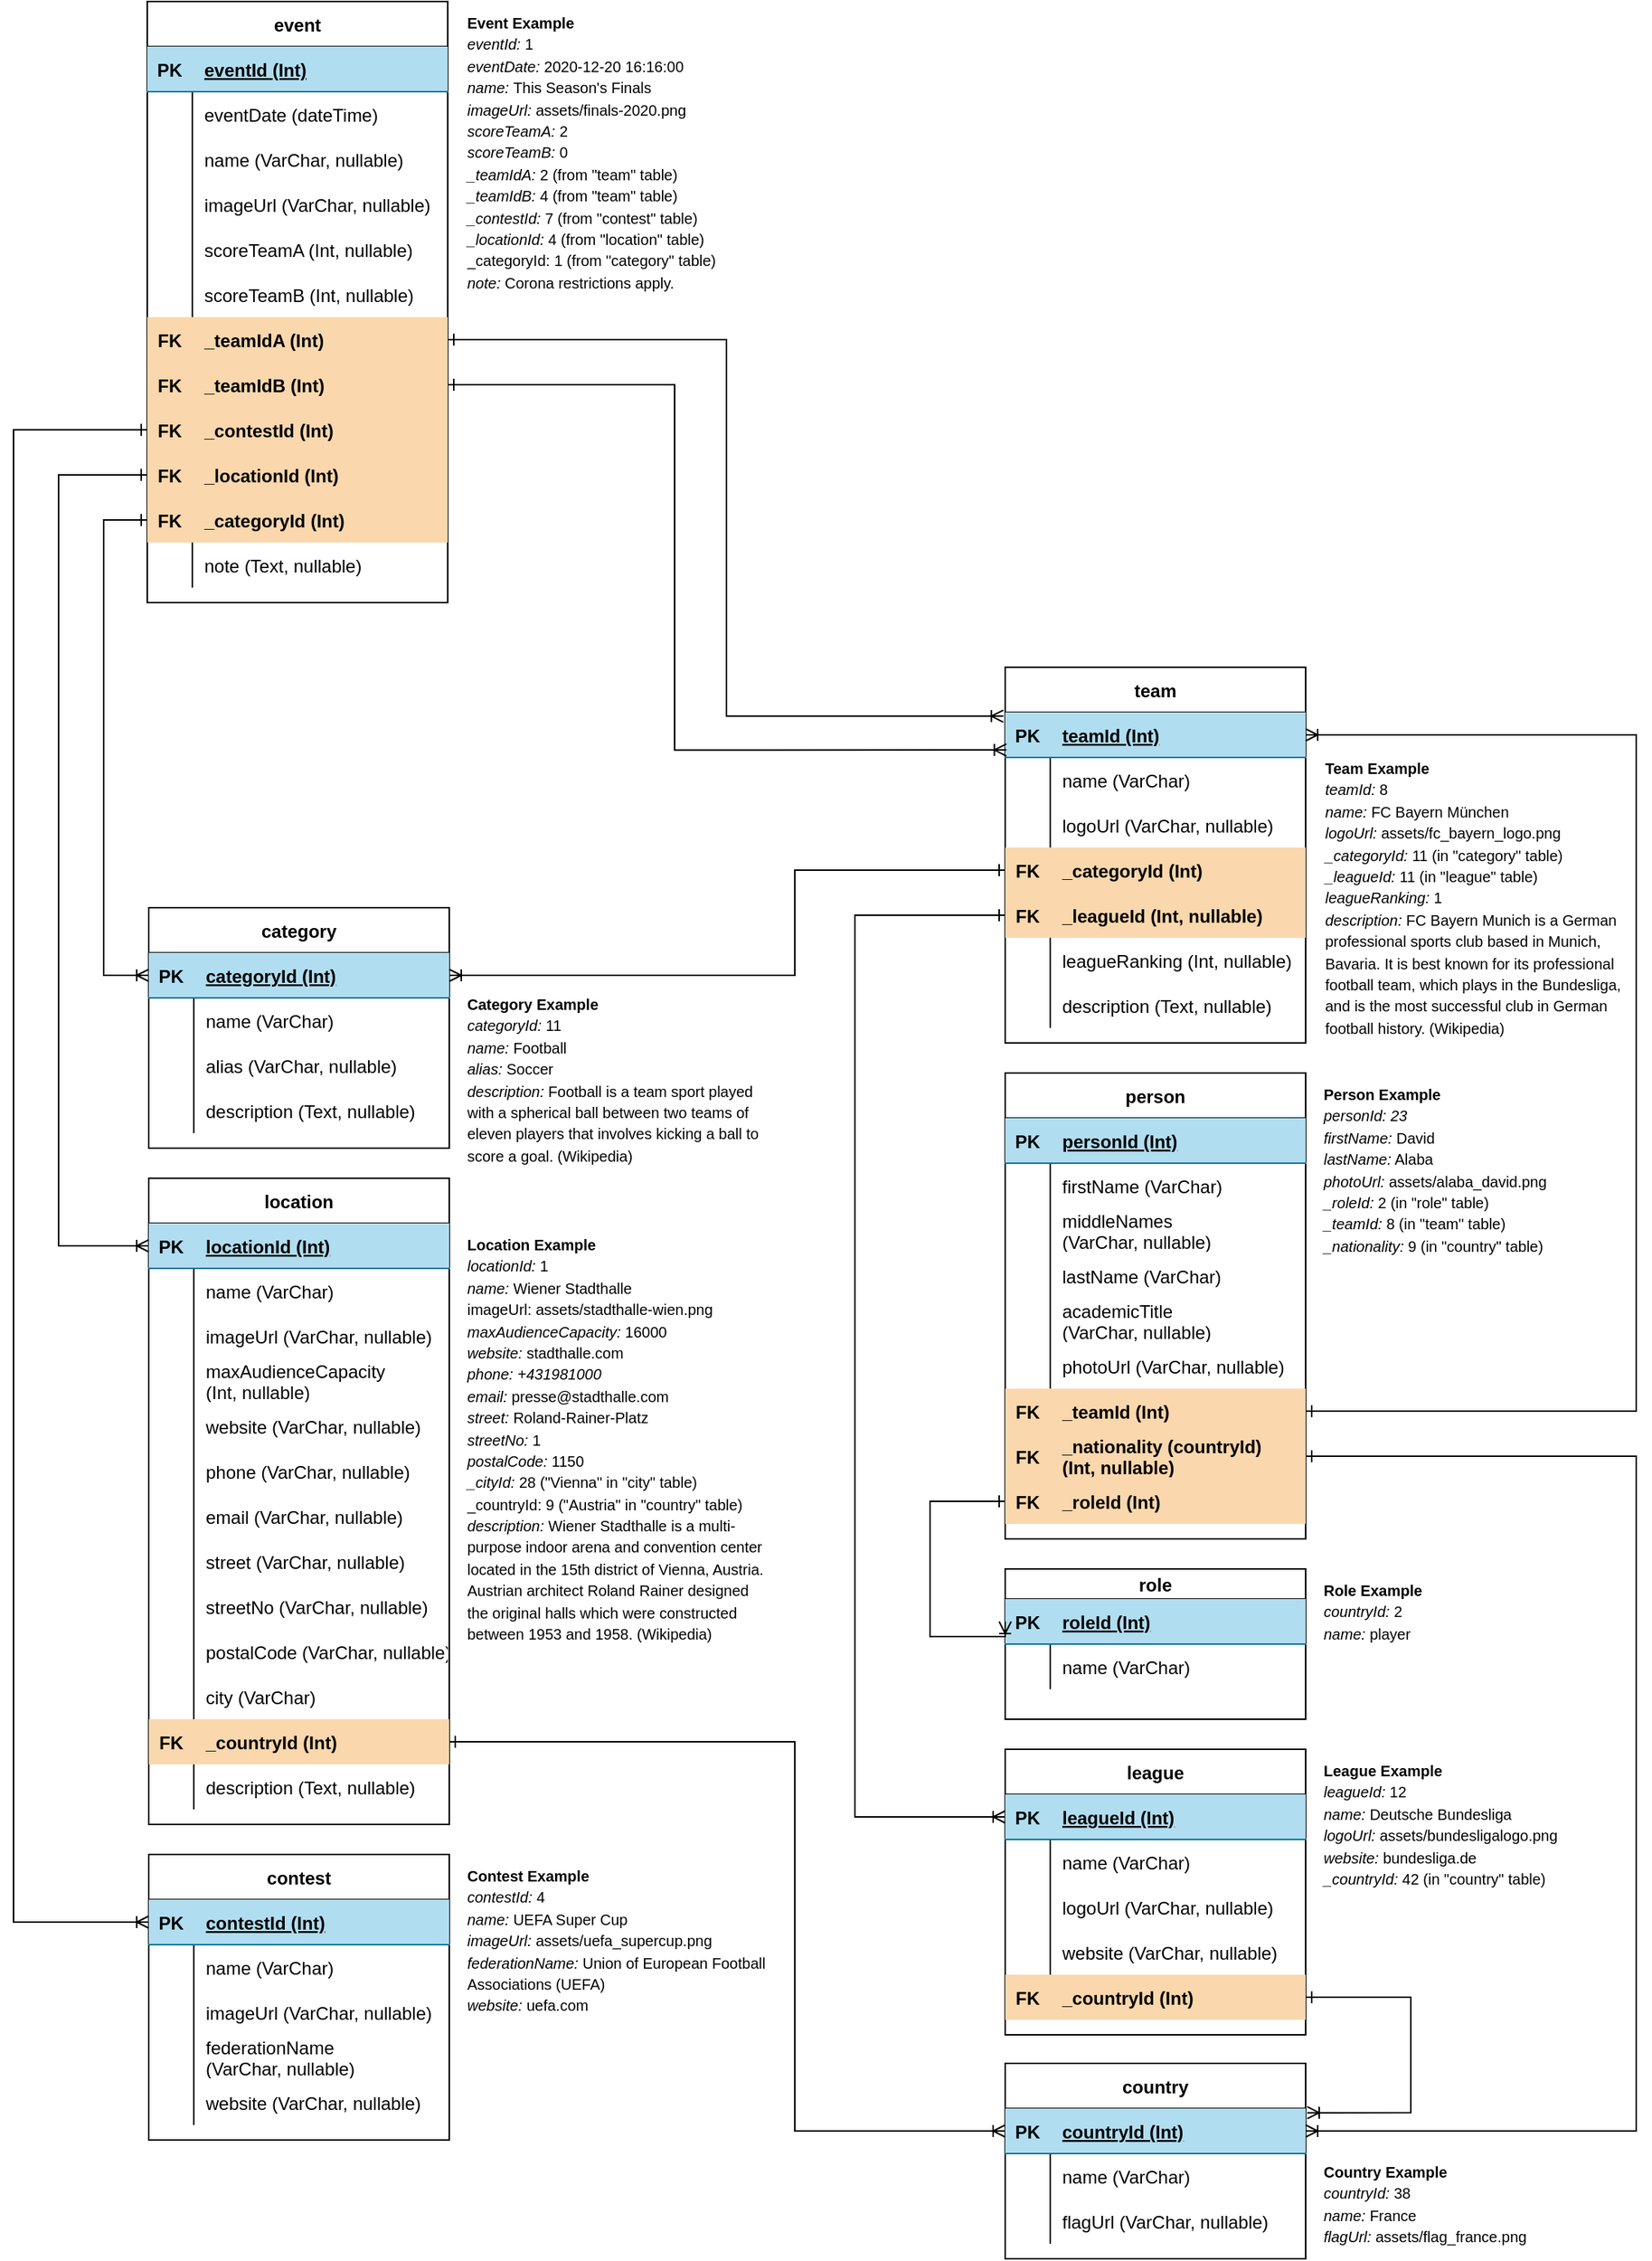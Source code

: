 <mxfile version="13.10.0" type="embed">
    <diagram id="MQX4oOd-pX1hMOnOmK-s" name="Page-1">
        <mxGraphModel dx="1044" dy="421" grid="1" gridSize="10" guides="1" tooltips="1" connect="1" arrows="1" fold="1" page="1" pageScale="1" pageWidth="827" pageHeight="1169" math="0" shadow="0">
            <root>
                <mxCell id="0"/>
                <mxCell id="1" parent="0"/>
                <mxCell id="3" value="event" style="shape=table;startSize=30;container=1;collapsible=1;childLayout=tableLayout;fixedRows=1;rowLines=0;fontStyle=1;align=center;resizeLast=1;" parent="1" vertex="1">
                    <mxGeometry x="269" y="87" width="200" height="400" as="geometry"/>
                </mxCell>
                <mxCell id="4" value="" style="shape=partialRectangle;collapsible=0;dropTarget=0;pointerEvents=0;fillColor=#b1ddf0;top=0;left=0;bottom=1;right=0;points=[[0,0.5],[1,0.5]];portConstraint=eastwest;strokeColor=#10739e;" parent="3" vertex="1">
                    <mxGeometry y="30" width="200" height="30" as="geometry"/>
                </mxCell>
                <mxCell id="5" value="PK" style="shape=partialRectangle;connectable=0;fillColor=none;top=0;left=0;bottom=0;right=0;fontStyle=1;overflow=hidden;" parent="4" vertex="1">
                    <mxGeometry width="30" height="30" as="geometry"/>
                </mxCell>
                <mxCell id="6" value="eventId (Int)" style="shape=partialRectangle;connectable=0;fillColor=none;top=0;left=0;bottom=0;right=0;align=left;spacingLeft=6;fontStyle=5;overflow=hidden;" parent="4" vertex="1">
                    <mxGeometry x="30" width="170" height="30" as="geometry"/>
                </mxCell>
                <mxCell id="7" value="" style="shape=partialRectangle;collapsible=0;dropTarget=0;pointerEvents=0;fillColor=none;top=0;left=0;bottom=0;right=0;points=[[0,0.5],[1,0.5]];portConstraint=eastwest;" parent="3" vertex="1">
                    <mxGeometry y="60" width="200" height="30" as="geometry"/>
                </mxCell>
                <mxCell id="8" value="" style="shape=partialRectangle;connectable=0;fillColor=none;top=0;left=0;bottom=0;right=0;editable=1;overflow=hidden;" parent="7" vertex="1">
                    <mxGeometry width="30" height="30" as="geometry"/>
                </mxCell>
                <mxCell id="9" value="eventDate (dateTime)" style="shape=partialRectangle;connectable=0;fillColor=none;top=0;left=0;bottom=0;right=0;align=left;spacingLeft=6;overflow=hidden;" parent="7" vertex="1">
                    <mxGeometry x="30" width="170" height="30" as="geometry"/>
                </mxCell>
                <mxCell id="114" value="" style="shape=partialRectangle;collapsible=0;dropTarget=0;pointerEvents=0;fillColor=none;top=0;left=0;bottom=0;right=0;points=[[0,0.5],[1,0.5]];portConstraint=eastwest;sketch=0;strokeColor=#000000;align=left;" parent="3" vertex="1">
                    <mxGeometry y="90" width="200" height="30" as="geometry"/>
                </mxCell>
                <mxCell id="115" value="" style="shape=partialRectangle;connectable=0;fillColor=none;top=0;left=0;bottom=0;right=0;fontStyle=0;overflow=hidden;" parent="114" vertex="1">
                    <mxGeometry width="30" height="30" as="geometry"/>
                </mxCell>
                <mxCell id="116" value="name (VarChar, nullable)" style="shape=partialRectangle;connectable=0;fillColor=none;top=0;left=0;bottom=0;right=0;align=left;spacingLeft=6;fontStyle=0;overflow=hidden;" parent="114" vertex="1">
                    <mxGeometry x="30" width="170" height="30" as="geometry"/>
                </mxCell>
                <mxCell id="466" value="" style="shape=partialRectangle;collapsible=0;dropTarget=0;pointerEvents=0;fillColor=none;top=0;left=0;bottom=0;right=0;points=[[0,0.5],[1,0.5]];portConstraint=eastwest;sketch=0;strokeColor=#000000;align=right;" parent="3" vertex="1">
                    <mxGeometry y="120" width="200" height="30" as="geometry"/>
                </mxCell>
                <mxCell id="467" value="" style="shape=partialRectangle;connectable=0;fillColor=none;top=0;left=0;bottom=0;right=0;fontStyle=0;overflow=hidden;" parent="466" vertex="1">
                    <mxGeometry width="30" height="30" as="geometry"/>
                </mxCell>
                <mxCell id="468" value="imageUrl (VarChar, nullable)" style="shape=partialRectangle;connectable=0;fillColor=none;top=0;left=0;bottom=0;right=0;align=left;spacingLeft=6;fontStyle=0;overflow=hidden;" parent="466" vertex="1">
                    <mxGeometry x="30" width="170" height="30" as="geometry"/>
                </mxCell>
                <mxCell id="522" value="" style="shape=partialRectangle;collapsible=0;dropTarget=0;pointerEvents=0;fillColor=none;top=0;left=0;bottom=0;right=0;points=[[0,0.5],[1,0.5]];portConstraint=eastwest;" vertex="1" parent="3">
                    <mxGeometry y="150" width="200" height="30" as="geometry"/>
                </mxCell>
                <mxCell id="523" value="" style="shape=partialRectangle;connectable=0;fillColor=none;top=0;left=0;bottom=0;right=0;fontStyle=0;overflow=hidden;" vertex="1" parent="522">
                    <mxGeometry width="30" height="30" as="geometry"/>
                </mxCell>
                <mxCell id="524" value="scoreTeamA (Int, nullable)" style="shape=partialRectangle;connectable=0;fillColor=none;top=0;left=0;bottom=0;right=0;align=left;spacingLeft=6;fontStyle=0;overflow=hidden;" vertex="1" parent="522">
                    <mxGeometry x="30" width="170" height="30" as="geometry"/>
                </mxCell>
                <mxCell id="508" value="" style="shape=partialRectangle;collapsible=0;dropTarget=0;pointerEvents=0;fillColor=none;top=0;left=0;bottom=0;right=0;points=[[0,0.5],[1,0.5]];portConstraint=eastwest;" vertex="1" parent="3">
                    <mxGeometry y="180" width="200" height="30" as="geometry"/>
                </mxCell>
                <mxCell id="509" value="" style="shape=partialRectangle;connectable=0;fillColor=none;top=0;left=0;bottom=0;right=0;fontStyle=0;overflow=hidden;" vertex="1" parent="508">
                    <mxGeometry width="30" height="30" as="geometry"/>
                </mxCell>
                <mxCell id="510" value="scoreTeamB (Int, nullable)" style="shape=partialRectangle;connectable=0;fillColor=none;top=0;left=0;bottom=0;right=0;align=left;spacingLeft=6;fontStyle=0;overflow=hidden;" vertex="1" parent="508">
                    <mxGeometry x="30" width="170" height="30" as="geometry"/>
                </mxCell>
                <mxCell id="511" value="" style="shape=partialRectangle;collapsible=0;dropTarget=0;pointerEvents=0;fillColor=#fad7ac;top=0;left=0;bottom=0;right=0;points=[[0,0.5],[1,0.5]];portConstraint=eastwest;strokeColor=#b46504;" vertex="1" parent="3">
                    <mxGeometry y="210" width="200" height="30" as="geometry"/>
                </mxCell>
                <mxCell id="512" value="FK" style="shape=partialRectangle;connectable=0;fillColor=none;top=0;left=0;bottom=0;right=0;fontStyle=1;overflow=hidden;" vertex="1" parent="511">
                    <mxGeometry width="30" height="30" as="geometry"/>
                </mxCell>
                <mxCell id="513" value="_teamIdA (Int)" style="shape=partialRectangle;connectable=0;fillColor=none;top=0;left=0;bottom=0;right=0;align=left;spacingLeft=6;fontStyle=1;overflow=hidden;" vertex="1" parent="511">
                    <mxGeometry x="30" width="170" height="30" as="geometry"/>
                </mxCell>
                <mxCell id="519" value="" style="shape=partialRectangle;collapsible=0;dropTarget=0;pointerEvents=0;fillColor=#fad7ac;top=0;left=0;bottom=0;right=0;points=[[0,0.5],[1,0.5]];portConstraint=eastwest;strokeColor=#b46504;fontStyle=1" vertex="1" parent="3">
                    <mxGeometry y="240" width="200" height="30" as="geometry"/>
                </mxCell>
                <mxCell id="520" value="FK" style="shape=partialRectangle;connectable=0;fillColor=none;top=0;left=0;bottom=0;right=0;fontStyle=1;overflow=hidden;" vertex="1" parent="519">
                    <mxGeometry width="30" height="30" as="geometry"/>
                </mxCell>
                <mxCell id="521" value="_teamIdB (Int)" style="shape=partialRectangle;connectable=0;fillColor=none;top=0;left=0;bottom=0;right=0;align=left;spacingLeft=6;fontStyle=1;overflow=hidden;" vertex="1" parent="519">
                    <mxGeometry x="30" width="170" height="30" as="geometry"/>
                </mxCell>
                <mxCell id="528" value="" style="shape=partialRectangle;collapsible=0;dropTarget=0;pointerEvents=0;fillColor=#fad7ac;top=0;left=0;bottom=0;right=0;points=[[0,0.5],[1,0.5]];portConstraint=eastwest;strokeColor=#b46504;" vertex="1" parent="3">
                    <mxGeometry y="270" width="200" height="30" as="geometry"/>
                </mxCell>
                <mxCell id="529" value="FK" style="shape=partialRectangle;connectable=0;fillColor=none;top=0;left=0;bottom=0;right=0;fontStyle=1;overflow=hidden;" vertex="1" parent="528">
                    <mxGeometry width="30" height="30" as="geometry"/>
                </mxCell>
                <mxCell id="530" value="_contestId (Int)" style="shape=partialRectangle;connectable=0;fillColor=none;top=0;left=0;bottom=0;right=0;align=left;spacingLeft=6;fontStyle=1;overflow=hidden;" vertex="1" parent="528">
                    <mxGeometry x="30" width="170" height="30" as="geometry"/>
                </mxCell>
                <mxCell id="34" value="" style="shape=partialRectangle;collapsible=0;dropTarget=0;pointerEvents=0;fillColor=#fad7ac;top=0;left=0;bottom=0;right=0;points=[[0,0.5],[1,0.5]];portConstraint=eastwest;strokeColor=#b46504;sketch=0;" parent="3" vertex="1">
                    <mxGeometry y="300" width="200" height="30" as="geometry"/>
                </mxCell>
                <mxCell id="35" value="FK" style="shape=partialRectangle;connectable=0;fillColor=none;top=0;left=0;bottom=0;right=0;editable=1;overflow=hidden;fontStyle=1" parent="34" vertex="1">
                    <mxGeometry width="30" height="30" as="geometry"/>
                </mxCell>
                <mxCell id="36" value="_locationId (Int)" style="shape=partialRectangle;connectable=0;fillColor=none;top=0;left=0;bottom=0;right=0;align=left;spacingLeft=6;overflow=hidden;fontStyle=1" parent="34" vertex="1">
                    <mxGeometry x="30" width="170" height="30" as="geometry"/>
                </mxCell>
                <mxCell id="37" value="" style="shape=partialRectangle;collapsible=0;dropTarget=0;pointerEvents=0;fillColor=#fad7ac;top=0;left=0;bottom=0;right=0;points=[[0,0.5],[1,0.5]];portConstraint=eastwest;strokeColor=#b46504;" parent="3" vertex="1">
                    <mxGeometry y="330" width="200" height="30" as="geometry"/>
                </mxCell>
                <mxCell id="38" value="FK" style="shape=partialRectangle;connectable=0;fillColor=none;top=0;left=0;bottom=0;right=0;editable=1;overflow=hidden;fontStyle=1" parent="37" vertex="1">
                    <mxGeometry width="30" height="30" as="geometry"/>
                </mxCell>
                <mxCell id="39" value="_categoryId (Int)" style="shape=partialRectangle;connectable=0;fillColor=none;top=0;left=0;bottom=0;right=0;align=left;spacingLeft=6;overflow=hidden;fontStyle=1" parent="37" vertex="1">
                    <mxGeometry x="30" width="170" height="30" as="geometry"/>
                </mxCell>
                <mxCell id="176" value="" style="shape=partialRectangle;collapsible=0;dropTarget=0;pointerEvents=0;fillColor=none;top=0;left=0;bottom=0;right=0;points=[[0,0.5],[1,0.5]];portConstraint=eastwest;sketch=0;strokeColor=#000000;align=left;" parent="3" vertex="1">
                    <mxGeometry y="360" width="200" height="30" as="geometry"/>
                </mxCell>
                <mxCell id="177" value="" style="shape=partialRectangle;connectable=0;fillColor=none;top=0;left=0;bottom=0;right=0;fontStyle=0;overflow=hidden;" parent="176" vertex="1">
                    <mxGeometry width="30" height="30" as="geometry"/>
                </mxCell>
                <mxCell id="178" value="note (Text, nullable)" style="shape=partialRectangle;connectable=0;fillColor=none;top=0;left=0;bottom=0;right=0;align=left;spacingLeft=6;fontStyle=0;overflow=hidden;" parent="176" vertex="1">
                    <mxGeometry x="30" width="170" height="30" as="geometry"/>
                </mxCell>
                <mxCell id="49" value="category" style="shape=table;startSize=30;container=1;collapsible=1;childLayout=tableLayout;fixedRows=1;rowLines=0;fontStyle=1;align=center;resizeLast=1;sketch=0;strokeColor=#000000;" parent="1" vertex="1">
                    <mxGeometry x="270" y="690" width="200" height="160" as="geometry">
                        <mxRectangle x="280" y="200" width="80" height="30" as="alternateBounds"/>
                    </mxGeometry>
                </mxCell>
                <mxCell id="50" value="" style="shape=partialRectangle;collapsible=0;dropTarget=0;pointerEvents=0;fillColor=#b1ddf0;top=0;left=0;bottom=1;right=0;points=[[0,0.5],[1,0.5]];portConstraint=eastwest;strokeColor=#10739e;" parent="49" vertex="1">
                    <mxGeometry y="30" width="200" height="30" as="geometry"/>
                </mxCell>
                <mxCell id="51" value="PK" style="shape=partialRectangle;connectable=0;fillColor=none;top=0;left=0;bottom=0;right=0;fontStyle=1;overflow=hidden;" parent="50" vertex="1">
                    <mxGeometry width="30" height="30" as="geometry"/>
                </mxCell>
                <mxCell id="52" value="categoryId (Int)" style="shape=partialRectangle;connectable=0;fillColor=none;top=0;left=0;bottom=0;right=0;align=left;spacingLeft=6;fontStyle=5;overflow=hidden;" parent="50" vertex="1">
                    <mxGeometry x="30" width="170" height="30" as="geometry"/>
                </mxCell>
                <mxCell id="53" value="" style="shape=partialRectangle;collapsible=0;dropTarget=0;pointerEvents=0;fillColor=none;top=0;left=0;bottom=0;right=0;points=[[0,0.5],[1,0.5]];portConstraint=eastwest;" parent="49" vertex="1">
                    <mxGeometry y="60" width="200" height="30" as="geometry"/>
                </mxCell>
                <mxCell id="54" value="" style="shape=partialRectangle;connectable=0;fillColor=none;top=0;left=0;bottom=0;right=0;editable=1;overflow=hidden;" parent="53" vertex="1">
                    <mxGeometry width="30" height="30" as="geometry"/>
                </mxCell>
                <mxCell id="55" value="name (VarChar)" style="shape=partialRectangle;connectable=0;fillColor=none;top=0;left=0;bottom=0;right=0;align=left;spacingLeft=6;overflow=hidden;" parent="53" vertex="1">
                    <mxGeometry x="30" width="170" height="30" as="geometry"/>
                </mxCell>
                <mxCell id="56" value="" style="shape=partialRectangle;collapsible=0;dropTarget=0;pointerEvents=0;fillColor=none;top=0;left=0;bottom=0;right=0;points=[[0,0.5],[1,0.5]];portConstraint=eastwest;" parent="49" vertex="1">
                    <mxGeometry y="90" width="200" height="30" as="geometry"/>
                </mxCell>
                <mxCell id="57" value="" style="shape=partialRectangle;connectable=0;fillColor=none;top=0;left=0;bottom=0;right=0;editable=1;overflow=hidden;" parent="56" vertex="1">
                    <mxGeometry width="30" height="30" as="geometry"/>
                </mxCell>
                <mxCell id="58" value="alias (VarChar, nullable)" style="shape=partialRectangle;connectable=0;fillColor=none;top=0;left=0;bottom=0;right=0;align=left;spacingLeft=6;overflow=hidden;" parent="56" vertex="1">
                    <mxGeometry x="30" width="170" height="30" as="geometry"/>
                </mxCell>
                <mxCell id="105" value="" style="shape=partialRectangle;collapsible=0;dropTarget=0;pointerEvents=0;fillColor=none;top=0;left=0;bottom=0;right=0;points=[[0,0.5],[1,0.5]];portConstraint=eastwest;" parent="49" vertex="1">
                    <mxGeometry y="120" width="200" height="30" as="geometry"/>
                </mxCell>
                <mxCell id="106" value="" style="shape=partialRectangle;connectable=0;fillColor=none;top=0;left=0;bottom=0;right=0;editable=1;overflow=hidden;" parent="105" vertex="1">
                    <mxGeometry width="30" height="30" as="geometry"/>
                </mxCell>
                <mxCell id="107" value="description (Text, nullable)" style="shape=partialRectangle;connectable=0;fillColor=none;top=0;left=0;bottom=0;right=0;align=left;spacingLeft=6;overflow=hidden;" parent="105" vertex="1">
                    <mxGeometry x="30" width="170" height="30" as="geometry"/>
                </mxCell>
                <mxCell id="84" value="team" style="shape=table;startSize=30;container=1;collapsible=1;childLayout=tableLayout;fixedRows=1;rowLines=0;fontStyle=1;align=center;resizeLast=1;sketch=0;strokeColor=#000000;" parent="1" vertex="1">
                    <mxGeometry x="840" y="530" width="200" height="250" as="geometry"/>
                </mxCell>
                <mxCell id="85" value="" style="shape=partialRectangle;collapsible=0;dropTarget=0;pointerEvents=0;fillColor=#b1ddf0;top=0;left=0;bottom=1;right=0;points=[[0,0.5],[1,0.5]];portConstraint=eastwest;strokeColor=#10739e;" parent="84" vertex="1">
                    <mxGeometry y="30" width="200" height="30" as="geometry"/>
                </mxCell>
                <mxCell id="86" value="PK" style="shape=partialRectangle;connectable=0;fillColor=none;top=0;left=0;bottom=0;right=0;fontStyle=1;overflow=hidden;" parent="85" vertex="1">
                    <mxGeometry width="30" height="30" as="geometry"/>
                </mxCell>
                <mxCell id="87" value="teamId (Int)" style="shape=partialRectangle;connectable=0;fillColor=none;top=0;left=0;bottom=0;right=0;align=left;spacingLeft=6;fontStyle=5;overflow=hidden;" parent="85" vertex="1">
                    <mxGeometry x="30" width="170" height="30" as="geometry"/>
                </mxCell>
                <mxCell id="88" value="" style="shape=partialRectangle;collapsible=0;dropTarget=0;pointerEvents=0;fillColor=none;top=0;left=0;bottom=0;right=0;points=[[0,0.5],[1,0.5]];portConstraint=eastwest;" parent="84" vertex="1">
                    <mxGeometry y="60" width="200" height="30" as="geometry"/>
                </mxCell>
                <mxCell id="89" value="" style="shape=partialRectangle;connectable=0;fillColor=none;top=0;left=0;bottom=0;right=0;editable=1;overflow=hidden;" parent="88" vertex="1">
                    <mxGeometry width="30" height="30" as="geometry"/>
                </mxCell>
                <mxCell id="90" value="name (VarChar)" style="shape=partialRectangle;connectable=0;fillColor=none;top=0;left=0;bottom=0;right=0;align=left;spacingLeft=6;overflow=hidden;" parent="88" vertex="1">
                    <mxGeometry x="30" width="170" height="30" as="geometry"/>
                </mxCell>
                <mxCell id="470" value="" style="shape=partialRectangle;collapsible=0;dropTarget=0;pointerEvents=0;fillColor=none;top=0;left=0;bottom=0;right=0;points=[[0,0.5],[1,0.5]];portConstraint=eastwest;sketch=0;strokeColor=#000000;align=right;" parent="84" vertex="1">
                    <mxGeometry y="90" width="200" height="30" as="geometry"/>
                </mxCell>
                <mxCell id="471" value="" style="shape=partialRectangle;connectable=0;fillColor=none;top=0;left=0;bottom=0;right=0;fontStyle=0;overflow=hidden;" parent="470" vertex="1">
                    <mxGeometry width="30" height="30" as="geometry"/>
                </mxCell>
                <mxCell id="472" value="logoUrl (VarChar, nullable)" style="shape=partialRectangle;connectable=0;fillColor=none;top=0;left=0;bottom=0;right=0;align=left;spacingLeft=6;fontStyle=0;overflow=hidden;" parent="470" vertex="1">
                    <mxGeometry x="30" width="170" height="30" as="geometry"/>
                </mxCell>
                <mxCell id="91" value="" style="shape=partialRectangle;collapsible=0;dropTarget=0;pointerEvents=0;fillColor=#fad7ac;top=0;left=0;bottom=0;right=0;points=[[0,0.5],[1,0.5]];portConstraint=eastwest;strokeColor=#b46504;" parent="84" vertex="1">
                    <mxGeometry y="120" width="200" height="30" as="geometry"/>
                </mxCell>
                <mxCell id="92" value="FK" style="shape=partialRectangle;connectable=0;fillColor=none;top=0;left=0;bottom=0;right=0;editable=1;overflow=hidden;fontStyle=1" parent="91" vertex="1">
                    <mxGeometry width="30" height="30" as="geometry"/>
                </mxCell>
                <mxCell id="93" value="_categoryId (Int)" style="shape=partialRectangle;connectable=0;fillColor=none;top=0;left=0;bottom=0;right=0;align=left;spacingLeft=6;overflow=hidden;fontStyle=1" parent="91" vertex="1">
                    <mxGeometry x="30" width="170" height="30" as="geometry"/>
                </mxCell>
                <mxCell id="121" value="" style="shape=partialRectangle;collapsible=0;dropTarget=0;pointerEvents=0;fillColor=#fad7ac;top=0;left=0;bottom=0;right=0;points=[[0,0.5],[1,0.5]];portConstraint=eastwest;strokeColor=#b46504;" parent="84" vertex="1">
                    <mxGeometry y="150" width="200" height="30" as="geometry"/>
                </mxCell>
                <mxCell id="122" value="FK" style="shape=partialRectangle;connectable=0;fillColor=none;top=0;left=0;bottom=0;right=0;editable=1;overflow=hidden;fontStyle=1" parent="121" vertex="1">
                    <mxGeometry width="30" height="30" as="geometry"/>
                </mxCell>
                <mxCell id="123" value="_leagueId (Int, nullable)" style="shape=partialRectangle;connectable=0;fillColor=none;top=0;left=0;bottom=0;right=0;align=left;spacingLeft=6;overflow=hidden;fontStyle=1" parent="121" vertex="1">
                    <mxGeometry x="30" width="170" height="30" as="geometry"/>
                </mxCell>
                <mxCell id="502" value="" style="shape=partialRectangle;collapsible=0;dropTarget=0;pointerEvents=0;fillColor=none;top=0;left=0;bottom=0;right=0;points=[[0,0.5],[1,0.5]];portConstraint=eastwest;sketch=0;strokeColor=#000000;align=right;" parent="84" vertex="1">
                    <mxGeometry y="180" width="200" height="30" as="geometry"/>
                </mxCell>
                <mxCell id="503" value="" style="shape=partialRectangle;connectable=0;fillColor=none;top=0;left=0;bottom=0;right=0;fontStyle=0;overflow=hidden;" parent="502" vertex="1">
                    <mxGeometry width="30" height="30" as="geometry"/>
                </mxCell>
                <mxCell id="504" value="leagueRanking (Int, nullable)" style="shape=partialRectangle;connectable=0;fillColor=none;top=0;left=0;bottom=0;right=0;align=left;spacingLeft=6;fontStyle=0;overflow=hidden;" parent="502" vertex="1">
                    <mxGeometry x="30" width="170" height="30" as="geometry"/>
                </mxCell>
                <mxCell id="243" value="" style="shape=partialRectangle;collapsible=0;dropTarget=0;pointerEvents=0;fillColor=none;top=0;left=0;bottom=0;right=0;points=[[0,0.5],[1,0.5]];portConstraint=eastwest;sketch=0;strokeColor=#000000;align=left;" parent="84" vertex="1">
                    <mxGeometry y="210" width="200" height="30" as="geometry"/>
                </mxCell>
                <mxCell id="244" value="" style="shape=partialRectangle;connectable=0;fillColor=none;top=0;left=0;bottom=0;right=0;fontStyle=0;overflow=hidden;" parent="243" vertex="1">
                    <mxGeometry width="30" height="30" as="geometry"/>
                </mxCell>
                <mxCell id="245" value="description (Text, nullable)" style="shape=partialRectangle;connectable=0;fillColor=none;top=0;left=0;bottom=0;right=0;align=left;spacingLeft=6;fontStyle=0;overflow=hidden;" parent="243" vertex="1">
                    <mxGeometry x="30" width="170" height="30" as="geometry"/>
                </mxCell>
                <mxCell id="104" value="&lt;font style=&quot;font-size: 10px&quot;&gt;&lt;b&gt;Category Example&lt;/b&gt;&lt;br&gt;&lt;i&gt;categoryId:&lt;/i&gt;&amp;nbsp;11&lt;br&gt;&lt;i&gt;name:&lt;/i&gt; Football&lt;br&gt;&lt;i&gt;alias:&lt;/i&gt; Soccer&lt;br&gt;&lt;i&gt;description:&amp;nbsp;&lt;/i&gt;Football is a team sport played with a spherical ball between two teams of eleven players that involves kicking a ball to score a goal. (Wikipedia)&lt;/font&gt;" style="text;html=1;strokeColor=none;fillColor=none;align=left;verticalAlign=top;whiteSpace=wrap;rounded=0;sketch=0;" parent="1" vertex="1">
                    <mxGeometry x="480" y="740" width="200" height="130" as="geometry"/>
                </mxCell>
                <mxCell id="140" value="league" style="shape=table;startSize=30;container=1;collapsible=1;childLayout=tableLayout;fixedRows=1;rowLines=0;fontStyle=1;align=center;resizeLast=1;sketch=0;strokeColor=#000000;" parent="1" vertex="1">
                    <mxGeometry x="840" y="1250" width="200" height="190" as="geometry"/>
                </mxCell>
                <mxCell id="141" value="" style="shape=partialRectangle;collapsible=0;dropTarget=0;pointerEvents=0;fillColor=#b1ddf0;top=0;left=0;bottom=1;right=0;points=[[0,0.5],[1,0.5]];portConstraint=eastwest;strokeColor=#10739e;" parent="140" vertex="1">
                    <mxGeometry y="30" width="200" height="30" as="geometry"/>
                </mxCell>
                <mxCell id="142" value="PK" style="shape=partialRectangle;connectable=0;fillColor=none;top=0;left=0;bottom=0;right=0;fontStyle=1;overflow=hidden;" parent="141" vertex="1">
                    <mxGeometry width="30" height="30" as="geometry"/>
                </mxCell>
                <mxCell id="143" value="leagueId (Int)" style="shape=partialRectangle;connectable=0;fillColor=none;top=0;left=0;bottom=0;right=0;align=left;spacingLeft=6;fontStyle=5;overflow=hidden;" parent="141" vertex="1">
                    <mxGeometry x="30" width="170" height="30" as="geometry"/>
                </mxCell>
                <mxCell id="144" value="" style="shape=partialRectangle;collapsible=0;dropTarget=0;pointerEvents=0;fillColor=none;top=0;left=0;bottom=0;right=0;points=[[0,0.5],[1,0.5]];portConstraint=eastwest;" parent="140" vertex="1">
                    <mxGeometry y="60" width="200" height="30" as="geometry"/>
                </mxCell>
                <mxCell id="145" value="" style="shape=partialRectangle;connectable=0;fillColor=none;top=0;left=0;bottom=0;right=0;editable=1;overflow=hidden;" parent="144" vertex="1">
                    <mxGeometry width="30" height="30" as="geometry"/>
                </mxCell>
                <mxCell id="146" value="name (VarChar)" style="shape=partialRectangle;connectable=0;fillColor=none;top=0;left=0;bottom=0;right=0;align=left;spacingLeft=6;overflow=hidden;" parent="144" vertex="1">
                    <mxGeometry x="30" width="170" height="30" as="geometry"/>
                </mxCell>
                <mxCell id="476" value="" style="shape=partialRectangle;collapsible=0;dropTarget=0;pointerEvents=0;fillColor=none;top=0;left=0;bottom=0;right=0;points=[[0,0.5],[1,0.5]];portConstraint=eastwest;sketch=0;strokeColor=#000000;align=right;" parent="140" vertex="1">
                    <mxGeometry y="90" width="200" height="30" as="geometry"/>
                </mxCell>
                <mxCell id="477" value="" style="shape=partialRectangle;connectable=0;fillColor=none;top=0;left=0;bottom=0;right=0;fontStyle=0;overflow=hidden;" parent="476" vertex="1">
                    <mxGeometry width="30" height="30" as="geometry"/>
                </mxCell>
                <mxCell id="478" value="logoUrl (VarChar, nullable)" style="shape=partialRectangle;connectable=0;fillColor=none;top=0;left=0;bottom=0;right=0;align=left;spacingLeft=6;fontStyle=0;overflow=hidden;" parent="476" vertex="1">
                    <mxGeometry x="30" width="170" height="30" as="geometry"/>
                </mxCell>
                <mxCell id="246" value="" style="shape=partialRectangle;collapsible=0;dropTarget=0;pointerEvents=0;fillColor=none;top=0;left=0;bottom=0;right=0;points=[[0,0.5],[1,0.5]];portConstraint=eastwest;sketch=0;strokeColor=#000000;align=left;" parent="140" vertex="1">
                    <mxGeometry y="120" width="200" height="30" as="geometry"/>
                </mxCell>
                <mxCell id="247" value="" style="shape=partialRectangle;connectable=0;fillColor=none;top=0;left=0;bottom=0;right=0;fontStyle=0;overflow=hidden;" parent="246" vertex="1">
                    <mxGeometry width="30" height="30" as="geometry"/>
                </mxCell>
                <mxCell id="248" value="website (VarChar, nullable)" style="shape=partialRectangle;connectable=0;fillColor=none;top=0;left=0;bottom=0;right=0;align=left;spacingLeft=6;fontStyle=0;overflow=hidden;" parent="246" vertex="1">
                    <mxGeometry x="30" width="170" height="30" as="geometry"/>
                </mxCell>
                <mxCell id="150" value="" style="shape=partialRectangle;collapsible=0;dropTarget=0;pointerEvents=0;fillColor=#fad7ac;top=0;left=0;bottom=0;right=0;points=[[0,0.5],[1,0.5]];portConstraint=eastwest;strokeColor=#b46504;" parent="140" vertex="1">
                    <mxGeometry y="150" width="200" height="30" as="geometry"/>
                </mxCell>
                <mxCell id="151" value="FK" style="shape=partialRectangle;connectable=0;fillColor=none;top=0;left=0;bottom=0;right=0;editable=1;overflow=hidden;fontStyle=1" parent="150" vertex="1">
                    <mxGeometry width="30" height="30" as="geometry"/>
                </mxCell>
                <mxCell id="152" value="_countryId (Int)" style="shape=partialRectangle;connectable=0;fillColor=none;top=0;left=0;bottom=0;right=0;align=left;spacingLeft=6;overflow=hidden;fontStyle=1" parent="150" vertex="1">
                    <mxGeometry x="30" width="170" height="30" as="geometry"/>
                </mxCell>
                <mxCell id="153" value="country" style="shape=table;startSize=30;container=1;collapsible=1;childLayout=tableLayout;fixedRows=1;rowLines=0;fontStyle=1;align=center;resizeLast=1;sketch=0;strokeColor=#000000;" parent="1" vertex="1">
                    <mxGeometry x="840" y="1459" width="200" height="130" as="geometry"/>
                </mxCell>
                <mxCell id="154" value="" style="shape=partialRectangle;collapsible=0;dropTarget=0;pointerEvents=0;fillColor=#b1ddf0;top=0;left=0;bottom=1;right=0;points=[[0,0.5],[1,0.5]];portConstraint=eastwest;strokeColor=#10739e;" parent="153" vertex="1">
                    <mxGeometry y="30" width="200" height="30" as="geometry"/>
                </mxCell>
                <mxCell id="155" value="PK" style="shape=partialRectangle;connectable=0;fillColor=none;top=0;left=0;bottom=0;right=0;fontStyle=1;overflow=hidden;" parent="154" vertex="1">
                    <mxGeometry width="30" height="30" as="geometry"/>
                </mxCell>
                <mxCell id="156" value="countryId (Int)" style="shape=partialRectangle;connectable=0;fillColor=none;top=0;left=0;bottom=0;right=0;align=left;spacingLeft=6;fontStyle=5;overflow=hidden;" parent="154" vertex="1">
                    <mxGeometry x="30" width="170" height="30" as="geometry"/>
                </mxCell>
                <mxCell id="157" value="" style="shape=partialRectangle;collapsible=0;dropTarget=0;pointerEvents=0;fillColor=none;top=0;left=0;bottom=0;right=0;points=[[0,0.5],[1,0.5]];portConstraint=eastwest;" parent="153" vertex="1">
                    <mxGeometry y="60" width="200" height="30" as="geometry"/>
                </mxCell>
                <mxCell id="158" value="" style="shape=partialRectangle;connectable=0;fillColor=none;top=0;left=0;bottom=0;right=0;editable=1;overflow=hidden;" parent="157" vertex="1">
                    <mxGeometry width="30" height="30" as="geometry"/>
                </mxCell>
                <mxCell id="159" value="name (VarChar)" style="shape=partialRectangle;connectable=0;fillColor=none;top=0;left=0;bottom=0;right=0;align=left;spacingLeft=6;overflow=hidden;" parent="157" vertex="1">
                    <mxGeometry x="30" width="170" height="30" as="geometry"/>
                </mxCell>
                <mxCell id="487" value="" style="shape=partialRectangle;collapsible=0;dropTarget=0;pointerEvents=0;fillColor=none;top=0;left=0;bottom=0;right=0;points=[[0,0.5],[1,0.5]];portConstraint=eastwest;sketch=0;strokeColor=#000000;align=right;" parent="153" vertex="1">
                    <mxGeometry y="90" width="200" height="30" as="geometry"/>
                </mxCell>
                <mxCell id="488" value="" style="shape=partialRectangle;connectable=0;fillColor=none;top=0;left=0;bottom=0;right=0;fontStyle=0;overflow=hidden;" parent="487" vertex="1">
                    <mxGeometry width="30" height="30" as="geometry"/>
                </mxCell>
                <mxCell id="489" value="flagUrl (VarChar, nullable)" style="shape=partialRectangle;connectable=0;fillColor=none;top=0;left=0;bottom=0;right=0;align=left;spacingLeft=6;fontStyle=0;overflow=hidden;" parent="487" vertex="1">
                    <mxGeometry x="30" width="170" height="30" as="geometry"/>
                </mxCell>
                <mxCell id="189" value="person" style="shape=table;startSize=30;container=1;collapsible=1;childLayout=tableLayout;fixedRows=1;rowLines=0;fontStyle=1;align=center;resizeLast=1;sketch=0;strokeColor=#000000;" parent="1" vertex="1">
                    <mxGeometry x="840" y="800" width="200" height="310.0" as="geometry"/>
                </mxCell>
                <mxCell id="190" value="" style="shape=partialRectangle;collapsible=0;dropTarget=0;pointerEvents=0;fillColor=#b1ddf0;top=0;left=0;bottom=1;right=0;points=[[0,0.5],[1,0.5]];portConstraint=eastwest;strokeColor=#10739e;" parent="189" vertex="1">
                    <mxGeometry y="30" width="200" height="30" as="geometry"/>
                </mxCell>
                <mxCell id="191" value="PK" style="shape=partialRectangle;connectable=0;fillColor=none;top=0;left=0;bottom=0;right=0;fontStyle=1;overflow=hidden;" parent="190" vertex="1">
                    <mxGeometry width="30" height="30" as="geometry"/>
                </mxCell>
                <mxCell id="192" value="personId (Int)" style="shape=partialRectangle;connectable=0;fillColor=none;top=0;left=0;bottom=0;right=0;align=left;spacingLeft=6;fontStyle=5;overflow=hidden;" parent="190" vertex="1">
                    <mxGeometry x="30" width="170" height="30" as="geometry"/>
                </mxCell>
                <mxCell id="193" value="" style="shape=partialRectangle;collapsible=0;dropTarget=0;pointerEvents=0;fillColor=none;top=0;left=0;bottom=0;right=0;points=[[0,0.5],[1,0.5]];portConstraint=eastwest;" parent="189" vertex="1">
                    <mxGeometry y="60" width="200" height="30" as="geometry"/>
                </mxCell>
                <mxCell id="194" value="" style="shape=partialRectangle;connectable=0;fillColor=none;top=0;left=0;bottom=0;right=0;editable=1;overflow=hidden;" parent="193" vertex="1">
                    <mxGeometry width="30" height="30" as="geometry"/>
                </mxCell>
                <mxCell id="195" value="firstName (VarChar)" style="shape=partialRectangle;connectable=0;fillColor=none;top=0;left=0;bottom=0;right=0;align=left;spacingLeft=6;overflow=hidden;" parent="193" vertex="1">
                    <mxGeometry x="30" width="170" height="30" as="geometry"/>
                </mxCell>
                <mxCell id="495" value="" style="shape=partialRectangle;collapsible=0;dropTarget=0;pointerEvents=0;fillColor=none;top=0;left=0;bottom=0;right=0;points=[[0,0.5],[1,0.5]];portConstraint=eastwest;sketch=0;strokeColor=#000000;align=right;" parent="189" vertex="1">
                    <mxGeometry y="90" width="200" height="30" as="geometry"/>
                </mxCell>
                <mxCell id="496" value="" style="shape=partialRectangle;connectable=0;fillColor=none;top=0;left=0;bottom=0;right=0;fontStyle=0;overflow=hidden;" parent="495" vertex="1">
                    <mxGeometry width="30" height="30" as="geometry"/>
                </mxCell>
                <mxCell id="497" value="middleNames&#10;(VarChar, nullable)" style="shape=partialRectangle;connectable=0;fillColor=none;top=0;left=0;bottom=0;right=0;align=left;spacingLeft=6;fontStyle=0;overflow=hidden;" parent="495" vertex="1">
                    <mxGeometry x="30" width="170" height="30" as="geometry"/>
                </mxCell>
                <mxCell id="202" value="" style="shape=partialRectangle;collapsible=0;dropTarget=0;pointerEvents=0;fillColor=none;top=0;left=0;bottom=0;right=0;points=[[0,0.5],[1,0.5]];portConstraint=eastwest;sketch=0;strokeColor=#000000;align=left;" parent="189" vertex="1">
                    <mxGeometry y="120" width="200" height="30" as="geometry"/>
                </mxCell>
                <mxCell id="203" value="" style="shape=partialRectangle;connectable=0;fillColor=none;top=0;left=0;bottom=0;right=0;editable=1;overflow=hidden;" parent="202" vertex="1">
                    <mxGeometry width="30" height="30" as="geometry"/>
                </mxCell>
                <mxCell id="204" value="lastName (VarChar)" style="shape=partialRectangle;connectable=0;fillColor=none;top=0;left=0;bottom=0;right=0;align=left;spacingLeft=6;overflow=hidden;" parent="202" vertex="1">
                    <mxGeometry x="30" width="170" height="30" as="geometry"/>
                </mxCell>
                <mxCell id="505" value="" style="shape=partialRectangle;collapsible=0;dropTarget=0;pointerEvents=0;fillColor=none;top=0;left=0;bottom=0;right=0;points=[[0,0.5],[1,0.5]];portConstraint=eastwest;sketch=0;strokeColor=#000000;strokeWidth=2;align=right;" parent="189" vertex="1">
                    <mxGeometry y="150" width="200" height="30" as="geometry"/>
                </mxCell>
                <mxCell id="506" value="" style="shape=partialRectangle;connectable=0;fillColor=none;top=0;left=0;bottom=0;right=0;fontStyle=0;overflow=hidden;" parent="505" vertex="1">
                    <mxGeometry width="30" height="30" as="geometry"/>
                </mxCell>
                <mxCell id="507" value="academicTitle&#10;(VarChar, nullable)" style="shape=partialRectangle;connectable=0;fillColor=none;top=0;left=0;bottom=0;right=0;align=left;spacingLeft=6;fontStyle=0;overflow=hidden;" parent="505" vertex="1">
                    <mxGeometry x="30" width="170" height="30" as="geometry"/>
                </mxCell>
                <mxCell id="481" value="" style="shape=partialRectangle;collapsible=0;dropTarget=0;pointerEvents=0;fillColor=none;top=0;left=0;bottom=0;right=0;points=[[0,0.5],[1,0.5]];portConstraint=eastwest;sketch=0;strokeColor=#000000;align=right;" parent="189" vertex="1">
                    <mxGeometry y="180" width="200" height="30" as="geometry"/>
                </mxCell>
                <mxCell id="482" value="" style="shape=partialRectangle;connectable=0;fillColor=none;top=0;left=0;bottom=0;right=0;fontStyle=0;overflow=hidden;" parent="481" vertex="1">
                    <mxGeometry width="30" height="30" as="geometry"/>
                </mxCell>
                <mxCell id="483" value="photoUrl (VarChar, nullable)" style="shape=partialRectangle;connectable=0;fillColor=none;top=0;left=0;bottom=0;right=0;align=left;spacingLeft=6;fontStyle=0;overflow=hidden;" parent="481" vertex="1">
                    <mxGeometry x="30" width="170" height="30" as="geometry"/>
                </mxCell>
                <mxCell id="205" value="" style="shape=partialRectangle;collapsible=0;dropTarget=0;pointerEvents=0;fillColor=#fad7ac;top=0;left=0;bottom=0;right=0;points=[[0,0.5],[1,0.5]];portConstraint=eastwest;sketch=0;strokeColor=#b46504;align=left;" parent="189" vertex="1">
                    <mxGeometry y="210" width="200" height="30" as="geometry"/>
                </mxCell>
                <mxCell id="206" value="FK" style="shape=partialRectangle;connectable=0;fillColor=none;top=0;left=0;bottom=0;right=0;fontStyle=1;overflow=hidden;" parent="205" vertex="1">
                    <mxGeometry width="30" height="30" as="geometry"/>
                </mxCell>
                <mxCell id="207" value="_teamId (Int)" style="shape=partialRectangle;connectable=0;fillColor=none;top=0;left=0;bottom=0;right=0;align=left;spacingLeft=6;fontStyle=1;overflow=hidden;" parent="205" vertex="1">
                    <mxGeometry x="30" width="170" height="30" as="geometry"/>
                </mxCell>
                <mxCell id="196" value="" style="shape=partialRectangle;collapsible=0;dropTarget=0;pointerEvents=0;fillColor=#fad7ac;top=0;left=0;bottom=0;right=0;points=[[0,0.5],[1,0.5]];portConstraint=eastwest;fontStyle=1;strokeColor=#b46504;" parent="189" vertex="1">
                    <mxGeometry y="240" width="200" height="30" as="geometry"/>
                </mxCell>
                <mxCell id="197" value="FK" style="shape=partialRectangle;connectable=0;fillColor=none;top=0;left=0;bottom=0;right=0;editable=1;overflow=hidden;fontStyle=1" parent="196" vertex="1">
                    <mxGeometry width="30" height="30" as="geometry"/>
                </mxCell>
                <mxCell id="198" value="_nationality (countryId)&#10;(Int, nullable)" style="shape=partialRectangle;connectable=0;fillColor=none;top=0;left=0;bottom=0;right=0;align=left;spacingLeft=6;overflow=hidden;fontStyle=1" parent="196" vertex="1">
                    <mxGeometry x="30" width="170" height="30" as="geometry"/>
                </mxCell>
                <mxCell id="422" value="" style="shape=partialRectangle;collapsible=0;dropTarget=0;pointerEvents=0;fillColor=#fad7ac;top=0;left=0;bottom=0;right=0;points=[[0,0.5],[1,0.5]];portConstraint=eastwest;sketch=0;strokeColor=#b46504;align=right;" parent="189" vertex="1">
                    <mxGeometry y="270" width="200" height="30" as="geometry"/>
                </mxCell>
                <mxCell id="423" value="FK" style="shape=partialRectangle;connectable=0;fillColor=none;top=0;left=0;bottom=0;right=0;fontStyle=1;overflow=hidden;" parent="422" vertex="1">
                    <mxGeometry width="30" height="30" as="geometry"/>
                </mxCell>
                <mxCell id="424" value="_roleId (Int)" style="shape=partialRectangle;connectable=0;fillColor=none;top=0;left=0;bottom=0;right=0;align=left;spacingLeft=6;fontStyle=1;overflow=hidden;" parent="422" vertex="1">
                    <mxGeometry x="30" width="170" height="30" as="geometry"/>
                </mxCell>
                <mxCell id="228" value="&lt;font style=&quot;font-size: 10px&quot;&gt;&lt;b&gt;Event Example&lt;/b&gt;&lt;br&gt;&lt;i&gt;eventId:&lt;/i&gt; 1&lt;br&gt;&lt;i&gt;eventDate:&lt;/i&gt;&amp;nbsp;2020-12-20 16:16:00&lt;br&gt;&lt;i&gt;name:&lt;/i&gt;&amp;nbsp;This Season's Finals&lt;br&gt;&lt;i&gt;imageUrl:&lt;/i&gt; assets/finals-2020.png&lt;br&gt;&lt;i&gt;scoreTeamA:&lt;/i&gt; 2&lt;br&gt;&lt;i&gt;scoreTeamB:&lt;/i&gt;&amp;nbsp;0&lt;br&gt;&lt;i&gt;_teamIdA:&lt;/i&gt; 2 (from &quot;team&quot; table)&lt;br&gt;&lt;i&gt;_teamIdB:&lt;/i&gt; 4 (from &quot;team&quot; table)&lt;br&gt;&lt;i&gt;_contestId:&lt;/i&gt;&amp;nbsp;7 (from &quot;contest&quot; table)&lt;br&gt;&lt;i&gt;_locationId:&lt;/i&gt;&amp;nbsp;4 (from &quot;location&quot; table)&lt;br&gt;_categoryId: 1 (from &quot;category&quot; table)&lt;br&gt;&lt;i&gt;note:&lt;/i&gt; Corona restrictions apply.&lt;br&gt;&lt;/font&gt;" style="text;html=1;strokeColor=none;fillColor=none;align=left;verticalAlign=top;whiteSpace=wrap;rounded=0;sketch=0;" parent="1" vertex="1">
                    <mxGeometry x="480" y="87" width="200" height="203" as="geometry"/>
                </mxCell>
                <mxCell id="279" value="role" style="shape=table;startSize=20;container=1;collapsible=1;childLayout=tableLayout;fixedRows=1;rowLines=0;fontStyle=1;align=center;resizeLast=1;sketch=0;strokeColor=#000000;" parent="1" vertex="1">
                    <mxGeometry x="840" y="1130" width="200" height="100" as="geometry"/>
                </mxCell>
                <mxCell id="280" value="" style="shape=partialRectangle;collapsible=0;dropTarget=0;pointerEvents=0;fillColor=#b1ddf0;top=0;left=0;bottom=1;right=0;points=[[0,0.5],[1,0.5]];portConstraint=eastwest;strokeColor=#10739e;" parent="279" vertex="1">
                    <mxGeometry y="20" width="200" height="30" as="geometry"/>
                </mxCell>
                <mxCell id="281" value="PK" style="shape=partialRectangle;connectable=0;fillColor=none;top=0;left=0;bottom=0;right=0;fontStyle=1;overflow=hidden;" parent="280" vertex="1">
                    <mxGeometry width="30" height="30" as="geometry"/>
                </mxCell>
                <mxCell id="282" value="roleId (Int)" style="shape=partialRectangle;connectable=0;fillColor=none;top=0;left=0;bottom=0;right=0;align=left;spacingLeft=6;fontStyle=5;overflow=hidden;" parent="280" vertex="1">
                    <mxGeometry x="30" width="170" height="30" as="geometry"/>
                </mxCell>
                <mxCell id="283" value="" style="shape=partialRectangle;collapsible=0;dropTarget=0;pointerEvents=0;fillColor=none;top=0;left=0;bottom=0;right=0;points=[[0,0.5],[1,0.5]];portConstraint=eastwest;" parent="279" vertex="1">
                    <mxGeometry y="50" width="200" height="30" as="geometry"/>
                </mxCell>
                <mxCell id="284" value="" style="shape=partialRectangle;connectable=0;fillColor=none;top=0;left=0;bottom=0;right=0;editable=1;overflow=hidden;" parent="283" vertex="1">
                    <mxGeometry width="30" height="30" as="geometry"/>
                </mxCell>
                <mxCell id="285" value="name (VarChar)" style="shape=partialRectangle;connectable=0;fillColor=none;top=0;left=0;bottom=0;right=0;align=left;spacingLeft=6;overflow=hidden;" parent="283" vertex="1">
                    <mxGeometry x="30" width="170" height="30" as="geometry"/>
                </mxCell>
                <mxCell id="296" value="&lt;font style=&quot;font-size: 10px&quot;&gt;&lt;b&gt;Team Example&lt;/b&gt;&lt;br&gt;&lt;i&gt;teamId:&lt;/i&gt;&amp;nbsp;8&lt;br&gt;&lt;i&gt;name:&lt;/i&gt; FC Bayern München&lt;br&gt;&lt;i&gt;logoUrl:&lt;/i&gt;&amp;nbsp;assets/fc_bayern_logo.png&lt;br&gt;&lt;i&gt;_categoryId:&lt;/i&gt;&amp;nbsp;11 (in &quot;category&quot; table)&lt;br&gt;&lt;i&gt;_leagueId:&lt;/i&gt;&amp;nbsp;11 (in &quot;league&quot; table)&lt;br&gt;&lt;i&gt;leagueRanking:&lt;/i&gt; 1&lt;br&gt;&lt;i&gt;description:&amp;nbsp;&lt;/i&gt;FC Bayern Munich is a German professional sports club based in Munich, Bavaria. It is best known for its professional football team, which plays in the Bundesliga, and is the most successful club in German football history. (Wikipedia)&lt;/font&gt;" style="text;html=1;strokeColor=none;fillColor=none;align=left;verticalAlign=top;whiteSpace=wrap;rounded=0;sketch=0;" parent="1" vertex="1">
                    <mxGeometry x="1051" y="583" width="200" height="200" as="geometry"/>
                </mxCell>
                <mxCell id="298" value="&lt;font style=&quot;font-size: 10px&quot;&gt;&lt;b&gt;Country Example&lt;/b&gt;&lt;br&gt;&lt;i&gt;countryId:&lt;/i&gt;&lt;span&gt;&amp;nbsp;38&lt;/span&gt;&lt;br&gt;&lt;i&gt;name:&lt;/i&gt;&lt;span&gt; France&lt;br&gt;&lt;/span&gt;&lt;i&gt;flagUrl:&lt;/i&gt; assets/flag_france.png&lt;br&gt;&lt;/font&gt;" style="text;html=1;strokeColor=none;fillColor=none;align=left;verticalAlign=top;whiteSpace=wrap;rounded=0;sketch=0;" parent="1" vertex="1">
                    <mxGeometry x="1050" y="1517" width="190" height="70" as="geometry"/>
                </mxCell>
                <mxCell id="299" value="&lt;font style=&quot;font-size: 10px&quot;&gt;&lt;b&gt;League Example&lt;/b&gt;&lt;br&gt;&lt;i&gt;leagueId:&lt;/i&gt;&amp;nbsp;12&lt;br&gt;&lt;i&gt;name:&lt;/i&gt; Deutsche Bundesliga&lt;br&gt;&lt;i&gt;logoUrl:&lt;/i&gt; assets/bundesligalogo.png&lt;br&gt;&lt;i&gt;website:&lt;/i&gt; bundesliga.de&lt;br&gt;&lt;i&gt;_countryId:&lt;/i&gt; 42 (in &quot;country&quot; table)&lt;br&gt;&lt;/font&gt;" style="text;html=1;strokeColor=none;fillColor=none;align=left;verticalAlign=top;whiteSpace=wrap;rounded=0;sketch=0;" parent="1" vertex="1">
                    <mxGeometry x="1050" y="1250" width="170" height="101" as="geometry"/>
                </mxCell>
                <mxCell id="300" value="&lt;font&gt;&lt;b style=&quot;font-size: 10px&quot;&gt;Role Example&lt;/b&gt;&lt;br&gt;&lt;i style=&quot;font-size: 10px&quot;&gt;countryId:&lt;/i&gt;&lt;span style=&quot;font-size: 10px&quot;&gt;&amp;nbsp;2&lt;/span&gt;&lt;br&gt;&lt;i style=&quot;font-size: 10px&quot;&gt;name:&lt;/i&gt;&lt;span style=&quot;font-size: 10px&quot;&gt;&amp;nbsp;player&lt;/span&gt;&lt;br&gt;&lt;/font&gt;" style="text;html=1;strokeColor=none;fillColor=none;align=left;verticalAlign=top;whiteSpace=wrap;rounded=0;sketch=0;" parent="1" vertex="1">
                    <mxGeometry x="1050" y="1130" width="130" height="60" as="geometry"/>
                </mxCell>
                <mxCell id="301" value="&lt;font style=&quot;font-size: 10px&quot;&gt;&lt;b&gt;Person Example&lt;/b&gt;&lt;br&gt;&lt;i&gt;personId: 23&lt;/i&gt;&lt;span&gt;&amp;nbsp;&lt;/span&gt;&lt;br&gt;&lt;i&gt;firstName:&lt;/i&gt;&lt;span&gt; David&lt;br&gt;&lt;/span&gt;&lt;i&gt;lastName:&lt;/i&gt; Alaba&lt;br&gt;&lt;i&gt;photoUrl:&lt;/i&gt; assets/alaba_david.png&lt;br&gt;&lt;i&gt;_roleId:&lt;/i&gt; 2 (in &quot;role&quot; table)&lt;br&gt;&lt;i&gt;_teamId:&lt;/i&gt; 8 (in &quot;team&quot; table)&lt;br&gt;&lt;i&gt;_nationality:&lt;/i&gt;&amp;nbsp;9 (in &quot;country&quot; table)&lt;br&gt;&lt;/font&gt;" style="text;html=1;strokeColor=none;fillColor=none;align=left;verticalAlign=top;whiteSpace=wrap;rounded=0;sketch=0;" parent="1" vertex="1">
                    <mxGeometry x="1050" y="800" width="170" height="110" as="geometry"/>
                </mxCell>
                <mxCell id="303" value="contest" style="shape=table;startSize=30;container=1;collapsible=1;childLayout=tableLayout;fixedRows=1;rowLines=0;fontStyle=1;align=center;resizeLast=1;sketch=0;strokeColor=#000000;" parent="1" vertex="1">
                    <mxGeometry x="270" y="1320" width="200" height="190" as="geometry"/>
                </mxCell>
                <mxCell id="304" value="" style="shape=partialRectangle;collapsible=0;dropTarget=0;pointerEvents=0;fillColor=#b1ddf0;top=0;left=0;bottom=1;right=0;points=[[0,0.5],[1,0.5]];portConstraint=eastwest;strokeColor=#10739e;" parent="303" vertex="1">
                    <mxGeometry y="30" width="200" height="30" as="geometry"/>
                </mxCell>
                <mxCell id="305" value="PK" style="shape=partialRectangle;connectable=0;fillColor=none;top=0;left=0;bottom=0;right=0;fontStyle=1;overflow=hidden;" parent="304" vertex="1">
                    <mxGeometry width="30" height="30" as="geometry"/>
                </mxCell>
                <mxCell id="306" value="contestId (Int)" style="shape=partialRectangle;connectable=0;fillColor=none;top=0;left=0;bottom=0;right=0;align=left;spacingLeft=6;fontStyle=5;overflow=hidden;" parent="304" vertex="1">
                    <mxGeometry x="30" width="170" height="30" as="geometry"/>
                </mxCell>
                <mxCell id="307" value="" style="shape=partialRectangle;collapsible=0;dropTarget=0;pointerEvents=0;fillColor=none;top=0;left=0;bottom=0;right=0;points=[[0,0.5],[1,0.5]];portConstraint=eastwest;" parent="303" vertex="1">
                    <mxGeometry y="60" width="200" height="30" as="geometry"/>
                </mxCell>
                <mxCell id="308" value="" style="shape=partialRectangle;connectable=0;fillColor=none;top=0;left=0;bottom=0;right=0;editable=1;overflow=hidden;" parent="307" vertex="1">
                    <mxGeometry width="30" height="30" as="geometry"/>
                </mxCell>
                <mxCell id="309" value="name (VarChar)" style="shape=partialRectangle;connectable=0;fillColor=none;top=0;left=0;bottom=0;right=0;align=left;spacingLeft=6;overflow=hidden;" parent="307" vertex="1">
                    <mxGeometry x="30" width="170" height="30" as="geometry"/>
                </mxCell>
                <mxCell id="473" value="" style="shape=partialRectangle;collapsible=0;dropTarget=0;pointerEvents=0;fillColor=none;top=0;left=0;bottom=0;right=0;points=[[0,0.5],[1,0.5]];portConstraint=eastwest;sketch=0;strokeColor=#000000;align=right;" parent="303" vertex="1">
                    <mxGeometry y="90" width="200" height="30" as="geometry"/>
                </mxCell>
                <mxCell id="474" value="" style="shape=partialRectangle;connectable=0;fillColor=none;top=0;left=0;bottom=0;right=0;fontStyle=0;overflow=hidden;" parent="473" vertex="1">
                    <mxGeometry width="30" height="30" as="geometry"/>
                </mxCell>
                <mxCell id="475" value="imageUrl (VarChar, nullable)" style="shape=partialRectangle;connectable=0;fillColor=none;top=0;left=0;bottom=0;right=0;align=left;spacingLeft=6;fontStyle=0;overflow=hidden;" parent="473" vertex="1">
                    <mxGeometry x="30" width="170" height="30" as="geometry"/>
                </mxCell>
                <mxCell id="313" value="" style="shape=partialRectangle;collapsible=0;dropTarget=0;pointerEvents=0;fillColor=none;top=0;left=0;bottom=0;right=0;points=[[0,0.5],[1,0.5]];portConstraint=eastwest;" parent="303" vertex="1">
                    <mxGeometry y="120" width="200" height="30" as="geometry"/>
                </mxCell>
                <mxCell id="314" value="" style="shape=partialRectangle;connectable=0;fillColor=none;top=0;left=0;bottom=0;right=0;editable=1;overflow=hidden;" parent="313" vertex="1">
                    <mxGeometry width="30" height="30" as="geometry"/>
                </mxCell>
                <mxCell id="315" value="federationName&#10;(VarChar, nullable)" style="shape=partialRectangle;connectable=0;fillColor=none;top=0;left=0;bottom=0;right=0;align=left;spacingLeft=6;overflow=hidden;" parent="313" vertex="1">
                    <mxGeometry x="30" width="170" height="30" as="geometry"/>
                </mxCell>
                <mxCell id="316" value="" style="shape=partialRectangle;collapsible=0;dropTarget=0;pointerEvents=0;fillColor=none;top=0;left=0;bottom=0;right=0;points=[[0,0.5],[1,0.5]];portConstraint=eastwest;sketch=0;strokeColor=#000000;align=left;" parent="303" vertex="1">
                    <mxGeometry y="150" width="200" height="30" as="geometry"/>
                </mxCell>
                <mxCell id="317" value="" style="shape=partialRectangle;connectable=0;fillColor=none;top=0;left=0;bottom=0;right=0;fontStyle=0;overflow=hidden;" parent="316" vertex="1">
                    <mxGeometry width="30" height="30" as="geometry"/>
                </mxCell>
                <mxCell id="318" value="website (VarChar, nullable)" style="shape=partialRectangle;connectable=0;fillColor=none;top=0;left=0;bottom=0;right=0;align=left;spacingLeft=6;fontStyle=0;overflow=hidden;" parent="316" vertex="1">
                    <mxGeometry x="30" width="170" height="30" as="geometry"/>
                </mxCell>
                <mxCell id="319" value="&lt;font style=&quot;font-size: 10px&quot;&gt;&lt;b&gt;Contest Example&lt;/b&gt;&lt;br&gt;&lt;i&gt;contestId:&lt;/i&gt;&lt;span&gt;&amp;nbsp;4&lt;/span&gt;&lt;br&gt;&lt;i&gt;name:&lt;/i&gt;&lt;span&gt; UEFA Super Cup&lt;br&gt;&lt;/span&gt;&lt;i&gt;imageUrl:&lt;/i&gt; assets/uefa_supercup.png&lt;span&gt;&lt;br&gt;&lt;/span&gt;&lt;i&gt;federationName:&lt;/i&gt;&lt;span&gt;&amp;nbsp;&lt;/span&gt;&lt;span&gt;Union of European Football Associations (UEFA)&lt;/span&gt;&lt;br&gt;&lt;span&gt;&lt;i&gt;website:&lt;/i&gt; uefa.com&lt;/span&gt;&lt;br&gt;&lt;/font&gt;" style="text;html=1;strokeColor=none;fillColor=none;align=left;verticalAlign=top;whiteSpace=wrap;rounded=0;sketch=0;" parent="1" vertex="1">
                    <mxGeometry x="480" y="1320" width="220" height="130" as="geometry"/>
                </mxCell>
                <mxCell id="359" value="location" style="shape=table;startSize=30;container=1;collapsible=1;childLayout=tableLayout;fixedRows=1;rowLines=0;fontStyle=1;align=center;resizeLast=1;sketch=0;strokeColor=#000000;" parent="1" vertex="1">
                    <mxGeometry x="270" y="870" width="200" height="430" as="geometry"/>
                </mxCell>
                <mxCell id="360" value="" style="shape=partialRectangle;collapsible=0;dropTarget=0;pointerEvents=0;fillColor=#b1ddf0;top=0;left=0;bottom=1;right=0;points=[[0,0.5],[1,0.5]];portConstraint=eastwest;strokeColor=#10739e;" parent="359" vertex="1">
                    <mxGeometry y="30" width="200" height="30" as="geometry"/>
                </mxCell>
                <mxCell id="361" value="PK" style="shape=partialRectangle;connectable=0;fillColor=none;top=0;left=0;bottom=0;right=0;fontStyle=1;overflow=hidden;" parent="360" vertex="1">
                    <mxGeometry width="30" height="30" as="geometry"/>
                </mxCell>
                <mxCell id="362" value="locationId (Int)" style="shape=partialRectangle;connectable=0;fillColor=none;top=0;left=0;bottom=0;right=0;align=left;spacingLeft=6;fontStyle=5;overflow=hidden;" parent="360" vertex="1">
                    <mxGeometry x="30" width="170" height="30" as="geometry"/>
                </mxCell>
                <mxCell id="363" value="" style="shape=partialRectangle;collapsible=0;dropTarget=0;pointerEvents=0;fillColor=none;top=0;left=0;bottom=0;right=0;points=[[0,0.5],[1,0.5]];portConstraint=eastwest;" parent="359" vertex="1">
                    <mxGeometry y="60" width="200" height="30" as="geometry"/>
                </mxCell>
                <mxCell id="364" value="" style="shape=partialRectangle;connectable=0;fillColor=none;top=0;left=0;bottom=0;right=0;editable=1;overflow=hidden;" parent="363" vertex="1">
                    <mxGeometry width="30" height="30" as="geometry"/>
                </mxCell>
                <mxCell id="365" value="name (VarChar)" style="shape=partialRectangle;connectable=0;fillColor=none;top=0;left=0;bottom=0;right=0;align=left;spacingLeft=6;overflow=hidden;" parent="363" vertex="1">
                    <mxGeometry x="30" width="170" height="30" as="geometry"/>
                </mxCell>
                <mxCell id="491" value="" style="shape=partialRectangle;collapsible=0;dropTarget=0;pointerEvents=0;fillColor=none;top=0;left=0;bottom=0;right=0;points=[[0,0.5],[1,0.5]];portConstraint=eastwest;sketch=0;strokeColor=#000000;align=right;" parent="359" vertex="1">
                    <mxGeometry y="90" width="200" height="30" as="geometry"/>
                </mxCell>
                <mxCell id="492" value="" style="shape=partialRectangle;connectable=0;fillColor=none;top=0;left=0;bottom=0;right=0;fontStyle=0;overflow=hidden;" parent="491" vertex="1">
                    <mxGeometry width="30" height="30" as="geometry"/>
                </mxCell>
                <mxCell id="493" value="imageUrl (VarChar, nullable)" style="shape=partialRectangle;connectable=0;fillColor=none;top=0;left=0;bottom=0;right=0;align=left;spacingLeft=6;fontStyle=0;overflow=hidden;" parent="491" vertex="1">
                    <mxGeometry x="30" width="170" height="30" as="geometry"/>
                </mxCell>
                <mxCell id="366" value="" style="shape=partialRectangle;collapsible=0;dropTarget=0;pointerEvents=0;fillColor=none;top=0;left=0;bottom=0;right=0;points=[[0,0.5],[1,0.5]];portConstraint=eastwest;" parent="359" vertex="1">
                    <mxGeometry y="120" width="200" height="30" as="geometry"/>
                </mxCell>
                <mxCell id="367" value="" style="shape=partialRectangle;connectable=0;fillColor=none;top=0;left=0;bottom=0;right=0;editable=1;overflow=hidden;" parent="366" vertex="1">
                    <mxGeometry width="30" height="30" as="geometry"/>
                </mxCell>
                <mxCell id="368" value="maxAudienceCapacity&#10;(Int, nullable)" style="shape=partialRectangle;connectable=0;fillColor=none;top=0;left=0;bottom=0;right=0;align=left;spacingLeft=6;overflow=hidden;" parent="366" vertex="1">
                    <mxGeometry x="30" width="170" height="30" as="geometry"/>
                </mxCell>
                <mxCell id="369" value="" style="shape=partialRectangle;collapsible=0;dropTarget=0;pointerEvents=0;fillColor=none;top=0;left=0;bottom=0;right=0;points=[[0,0.5],[1,0.5]];portConstraint=eastwest;sketch=0;strokeColor=#000000;align=left;" parent="359" vertex="1">
                    <mxGeometry y="150" width="200" height="30" as="geometry"/>
                </mxCell>
                <mxCell id="370" value="" style="shape=partialRectangle;connectable=0;fillColor=none;top=0;left=0;bottom=0;right=0;fontStyle=0;overflow=hidden;" parent="369" vertex="1">
                    <mxGeometry width="30" height="30" as="geometry"/>
                </mxCell>
                <mxCell id="371" value="website (VarChar, nullable)" style="shape=partialRectangle;connectable=0;fillColor=none;top=0;left=0;bottom=0;right=0;align=left;spacingLeft=6;fontStyle=0;overflow=hidden;" parent="369" vertex="1">
                    <mxGeometry x="30" width="170" height="30" as="geometry"/>
                </mxCell>
                <mxCell id="372" value="" style="shape=partialRectangle;collapsible=0;dropTarget=0;pointerEvents=0;fillColor=none;top=0;left=0;bottom=0;right=0;points=[[0,0.5],[1,0.5]];portConstraint=eastwest;sketch=0;strokeColor=#000000;align=left;" parent="359" vertex="1">
                    <mxGeometry y="180" width="200" height="30" as="geometry"/>
                </mxCell>
                <mxCell id="373" value="" style="shape=partialRectangle;connectable=0;fillColor=none;top=0;left=0;bottom=0;right=0;fontStyle=0;overflow=hidden;" parent="372" vertex="1">
                    <mxGeometry width="30" height="30" as="geometry"/>
                </mxCell>
                <mxCell id="374" value="phone (VarChar, nullable)" style="shape=partialRectangle;connectable=0;fillColor=none;top=0;left=0;bottom=0;right=0;align=left;spacingLeft=6;fontStyle=0;overflow=hidden;" parent="372" vertex="1">
                    <mxGeometry x="30" width="170" height="30" as="geometry"/>
                </mxCell>
                <mxCell id="375" value="" style="shape=partialRectangle;collapsible=0;dropTarget=0;pointerEvents=0;fillColor=none;top=0;left=0;bottom=0;right=0;points=[[0,0.5],[1,0.5]];portConstraint=eastwest;" parent="359" vertex="1">
                    <mxGeometry y="210" width="200" height="30" as="geometry"/>
                </mxCell>
                <mxCell id="376" value="" style="shape=partialRectangle;connectable=0;fillColor=none;top=0;left=0;bottom=0;right=0;editable=1;overflow=hidden;" parent="375" vertex="1">
                    <mxGeometry width="30" height="30" as="geometry"/>
                </mxCell>
                <mxCell id="377" value="email (VarChar, nullable)" style="shape=partialRectangle;connectable=0;fillColor=none;top=0;left=0;bottom=0;right=0;align=left;spacingLeft=6;overflow=hidden;" parent="375" vertex="1">
                    <mxGeometry x="30" width="170" height="30" as="geometry"/>
                </mxCell>
                <mxCell id="378" value="" style="shape=partialRectangle;collapsible=0;dropTarget=0;pointerEvents=0;fillColor=none;top=0;left=0;bottom=0;right=0;points=[[0,0.5],[1,0.5]];portConstraint=eastwest;sketch=0;strokeColor=#000000;align=left;" parent="359" vertex="1">
                    <mxGeometry y="240" width="200" height="30" as="geometry"/>
                </mxCell>
                <mxCell id="379" value="" style="shape=partialRectangle;connectable=0;fillColor=none;top=0;left=0;bottom=0;right=0;fontStyle=0;overflow=hidden;" parent="378" vertex="1">
                    <mxGeometry width="30" height="30" as="geometry"/>
                </mxCell>
                <mxCell id="380" value="street (VarChar, nullable)" style="shape=partialRectangle;connectable=0;fillColor=none;top=0;left=0;bottom=0;right=0;align=left;spacingLeft=6;fontStyle=0;overflow=hidden;" parent="378" vertex="1">
                    <mxGeometry x="30" width="170" height="30" as="geometry"/>
                </mxCell>
                <mxCell id="381" value="" style="shape=partialRectangle;collapsible=0;dropTarget=0;pointerEvents=0;fillColor=none;top=0;left=0;bottom=0;right=0;points=[[0,0.5],[1,0.5]];portConstraint=eastwest;" parent="359" vertex="1">
                    <mxGeometry y="270" width="200" height="30" as="geometry"/>
                </mxCell>
                <mxCell id="382" value="" style="shape=partialRectangle;connectable=0;fillColor=none;top=0;left=0;bottom=0;right=0;editable=1;overflow=hidden;" parent="381" vertex="1">
                    <mxGeometry width="30" height="30" as="geometry"/>
                </mxCell>
                <mxCell id="383" value="streetNo (VarChar, nullable)" style="shape=partialRectangle;connectable=0;fillColor=none;top=0;left=0;bottom=0;right=0;align=left;spacingLeft=6;overflow=hidden;" parent="381" vertex="1">
                    <mxGeometry x="30" width="170" height="30" as="geometry"/>
                </mxCell>
                <mxCell id="384" value="" style="shape=partialRectangle;collapsible=0;dropTarget=0;pointerEvents=0;fillColor=none;top=0;left=0;bottom=0;right=0;points=[[0,0.5],[1,0.5]];portConstraint=eastwest;sketch=0;strokeColor=#000000;align=left;" parent="359" vertex="1">
                    <mxGeometry y="300" width="200" height="30" as="geometry"/>
                </mxCell>
                <mxCell id="385" value="" style="shape=partialRectangle;connectable=0;fillColor=none;top=0;left=0;bottom=0;right=0;fontStyle=0;overflow=hidden;" parent="384" vertex="1">
                    <mxGeometry width="30" height="30" as="geometry"/>
                </mxCell>
                <mxCell id="386" value="postalCode (VarChar, nullable)" style="shape=partialRectangle;connectable=0;fillColor=none;top=0;left=0;bottom=0;right=0;align=left;spacingLeft=6;fontStyle=0;overflow=hidden;" parent="384" vertex="1">
                    <mxGeometry x="30" width="170" height="30" as="geometry"/>
                </mxCell>
                <mxCell id="387" value="" style="shape=partialRectangle;collapsible=0;dropTarget=0;pointerEvents=0;fillColor=none;top=0;left=0;bottom=0;right=0;points=[[0,0.5],[1,0.5]];portConstraint=eastwest;" parent="359" vertex="1">
                    <mxGeometry y="330" width="200" height="30" as="geometry"/>
                </mxCell>
                <mxCell id="388" value="" style="shape=partialRectangle;connectable=0;fillColor=none;top=0;left=0;bottom=0;right=0;editable=1;overflow=hidden;fontStyle=0" parent="387" vertex="1">
                    <mxGeometry width="30" height="30" as="geometry"/>
                </mxCell>
                <mxCell id="389" value="city (VarChar)" style="shape=partialRectangle;connectable=0;fillColor=none;top=0;left=0;bottom=0;right=0;align=left;spacingLeft=6;overflow=hidden;fontStyle=0" parent="387" vertex="1">
                    <mxGeometry x="30" width="170" height="30" as="geometry"/>
                </mxCell>
                <mxCell id="390" value="" style="shape=partialRectangle;collapsible=0;dropTarget=0;pointerEvents=0;fillColor=#fad7ac;top=0;left=0;bottom=0;right=0;points=[[0,0.5],[1,0.5]];portConstraint=eastwest;strokeColor=#b46504;" parent="359" vertex="1">
                    <mxGeometry y="360" width="200" height="30" as="geometry"/>
                </mxCell>
                <mxCell id="391" value="FK" style="shape=partialRectangle;connectable=0;fillColor=none;top=0;left=0;bottom=0;right=0;editable=1;overflow=hidden;fontStyle=1" parent="390" vertex="1">
                    <mxGeometry width="30" height="30" as="geometry"/>
                </mxCell>
                <mxCell id="392" value="_countryId (Int)" style="shape=partialRectangle;connectable=0;fillColor=none;top=0;left=0;bottom=0;right=0;align=left;spacingLeft=6;overflow=hidden;fontStyle=1" parent="390" vertex="1">
                    <mxGeometry x="30" width="170" height="30" as="geometry"/>
                </mxCell>
                <mxCell id="393" value="" style="shape=partialRectangle;collapsible=0;dropTarget=0;pointerEvents=0;fillColor=none;top=0;left=0;bottom=0;right=0;points=[[0,0.5],[1,0.5]];portConstraint=eastwest;sketch=0;strokeColor=#000000;align=left;" parent="359" vertex="1">
                    <mxGeometry y="390" width="200" height="30" as="geometry"/>
                </mxCell>
                <mxCell id="394" value="" style="shape=partialRectangle;connectable=0;fillColor=none;top=0;left=0;bottom=0;right=0;fontStyle=0;overflow=hidden;" parent="393" vertex="1">
                    <mxGeometry width="30" height="30" as="geometry"/>
                </mxCell>
                <mxCell id="395" value="description (Text, nullable)" style="shape=partialRectangle;connectable=0;fillColor=none;top=0;left=0;bottom=0;right=0;align=left;spacingLeft=6;fontStyle=0;overflow=hidden;" parent="393" vertex="1">
                    <mxGeometry x="30" width="170" height="30" as="geometry"/>
                </mxCell>
                <mxCell id="396" value="&lt;font style=&quot;font-size: 10px&quot;&gt;&lt;b style=&quot;font-size: 10px&quot;&gt;Location Example&lt;/b&gt;&lt;br&gt;&lt;i style=&quot;font-size: 10px&quot;&gt;locationId:&lt;/i&gt;&lt;span style=&quot;font-size: 10px&quot;&gt; 1&lt;/span&gt;&lt;br&gt;&lt;i style=&quot;font-size: 10px&quot;&gt;name:&lt;/i&gt;&lt;span style=&quot;font-size: 10px&quot;&gt; Wiener Stadthalle&lt;br&gt;&lt;/span&gt;imageUrl: assets/stadthalle-wien.png&lt;br&gt;&lt;i style=&quot;font-size: 10px&quot;&gt;maxAudienceCapacity:&lt;/i&gt;&lt;span style=&quot;font-size: 10px&quot;&gt;&amp;nbsp;16000&lt;/span&gt;&lt;br&gt;&lt;i style=&quot;font-size: 10px&quot;&gt;website:&lt;/i&gt;&lt;span style=&quot;font-size: 10px&quot;&gt; stadthalle.com&lt;/span&gt;&lt;br&gt;&lt;span style=&quot;font-style: italic ; font-size: 10px&quot;&gt;phone: +431981000&lt;/span&gt;&lt;br&gt;&lt;span style=&quot;font-style: italic ; font-size: 10px&quot;&gt;email:&amp;nbsp;&lt;/span&gt;&lt;span style=&quot;font-size: 10px&quot;&gt;presse@stadthalle.com&lt;/span&gt;&lt;br&gt;&lt;span style=&quot;font-style: italic ; font-size: 10px&quot;&gt;street:&lt;/span&gt;&lt;span style=&quot;font-size: 10px&quot;&gt;&amp;nbsp;Roland-Rainer-Platz&lt;/span&gt;&lt;br&gt;&lt;i style=&quot;font-size: 10px&quot;&gt;streetNo:&lt;/i&gt;&lt;span style=&quot;font-size: 10px&quot;&gt; 1&lt;/span&gt;&lt;br&gt;&lt;i style=&quot;font-size: 10px&quot;&gt;postalCode:&lt;/i&gt;&lt;span&gt; 1150&lt;br&gt;&lt;/span&gt;&lt;i&gt;_cityId:&lt;/i&gt;&amp;nbsp;28 (&quot;Vienna&quot; in &quot;city&quot; table)&amp;nbsp;&lt;br&gt;_countryId: 9 (&quot;Austria&quot; in &quot;country&quot; table)&lt;br&gt;&lt;i&gt;description:&lt;/i&gt;&lt;span&gt;&amp;nbsp;&lt;/span&gt;&lt;span style=&quot;font-size: 10px&quot;&gt;Wiener Stadthalle is a multi-purpose indoor arena and convention center located in the 15th district of Vienna, Austria. Austrian architect Roland Rainer designed the original halls which were constructed between 1953 and 1958. (Wikipedia)&lt;/span&gt;&lt;/font&gt;" style="text;html=1;strokeColor=none;fillColor=none;align=left;verticalAlign=top;whiteSpace=wrap;rounded=0;sketch=0;" parent="1" vertex="1">
                    <mxGeometry x="480" y="900" width="200" height="290" as="geometry"/>
                </mxCell>
                <mxCell id="426" style="edgeStyle=orthogonalEdgeStyle;rounded=0;orthogonalLoop=1;jettySize=auto;html=1;entryX=0;entryY=0.5;entryDx=0;entryDy=0;endArrow=ERoneToMany;endFill=0;startArrow=ERone;startFill=0;" parent="1" source="121" target="141" edge="1">
                    <mxGeometry relative="1" as="geometry">
                        <Array as="points">
                            <mxPoint x="740" y="695"/>
                            <mxPoint x="740" y="1295"/>
                        </Array>
                    </mxGeometry>
                </mxCell>
                <mxCell id="441" style="edgeStyle=orthogonalEdgeStyle;rounded=0;orthogonalLoop=1;jettySize=auto;html=1;entryX=1;entryY=0.5;entryDx=0;entryDy=0;endArrow=ERoneToMany;endFill=0;startArrow=ERone;startFill=0;" parent="1" source="205" target="85" edge="1">
                    <mxGeometry relative="1" as="geometry">
                        <Array as="points">
                            <mxPoint x="1260" y="1025"/>
                            <mxPoint x="1260" y="575"/>
                        </Array>
                    </mxGeometry>
                </mxCell>
                <mxCell id="446" style="edgeStyle=orthogonalEdgeStyle;rounded=0;orthogonalLoop=1;jettySize=auto;html=1;entryX=0;entryY=0.5;entryDx=0;entryDy=0;endArrow=ERoneToMany;endFill=0;startArrow=ERone;startFill=0;" parent="1" source="390" target="154" edge="1">
                    <mxGeometry relative="1" as="geometry">
                        <Array as="points">
                            <mxPoint x="700" y="1245"/>
                            <mxPoint x="700" y="1504"/>
                        </Array>
                    </mxGeometry>
                </mxCell>
                <mxCell id="450" style="edgeStyle=orthogonalEdgeStyle;rounded=0;orthogonalLoop=1;jettySize=auto;html=1;entryX=0;entryY=0.5;entryDx=0;entryDy=0;endArrow=ERoneToMany;endFill=0;startArrow=ERone;startFill=0;" parent="1" source="422" target="280" edge="1">
                    <mxGeometry relative="1" as="geometry">
                        <Array as="points">
                            <mxPoint x="790" y="1085.0"/>
                            <mxPoint x="790" y="1175"/>
                        </Array>
                    </mxGeometry>
                </mxCell>
                <mxCell id="458" style="edgeStyle=orthogonalEdgeStyle;rounded=0;orthogonalLoop=1;jettySize=auto;html=1;entryX=1;entryY=0.5;entryDx=0;entryDy=0;endArrow=ERoneToMany;endFill=0;startArrow=ERone;startFill=0;" parent="1" source="91" target="50" edge="1">
                    <mxGeometry relative="1" as="geometry">
                        <Array as="points">
                            <mxPoint x="700" y="665"/>
                            <mxPoint x="700" y="735"/>
                        </Array>
                    </mxGeometry>
                </mxCell>
                <mxCell id="479" style="edgeStyle=orthogonalEdgeStyle;rounded=0;orthogonalLoop=1;jettySize=auto;html=1;endArrow=ERoneToMany;endFill=0;startArrow=ERone;startFill=0;" parent="1" source="196" target="154" edge="1">
                    <mxGeometry relative="1" as="geometry">
                        <Array as="points">
                            <mxPoint x="1260" y="1055"/>
                            <mxPoint x="1260" y="1504"/>
                        </Array>
                    </mxGeometry>
                </mxCell>
                <mxCell id="480" style="edgeStyle=orthogonalEdgeStyle;rounded=0;orthogonalLoop=1;jettySize=auto;html=1;entryX=1.005;entryY=0.094;entryDx=0;entryDy=0;entryPerimeter=0;endArrow=ERoneToMany;endFill=0;startArrow=ERone;startFill=0;" parent="1" source="150" target="154" edge="1">
                    <mxGeometry relative="1" as="geometry">
                        <Array as="points">
                            <mxPoint x="1110" y="1415"/>
                            <mxPoint x="1110" y="1492"/>
                        </Array>
                    </mxGeometry>
                </mxCell>
                <mxCell id="525" style="edgeStyle=orthogonalEdgeStyle;rounded=0;orthogonalLoop=1;jettySize=auto;html=1;entryX=-0.006;entryY=0.084;entryDx=0;entryDy=0;entryPerimeter=0;endArrow=ERoneToMany;endFill=0;startArrow=ERone;startFill=0;" edge="1" parent="1" source="511" target="85">
                    <mxGeometry relative="1" as="geometry"/>
                </mxCell>
                <mxCell id="526" style="edgeStyle=orthogonalEdgeStyle;rounded=0;orthogonalLoop=1;jettySize=auto;html=1;entryX=0.004;entryY=-0.165;entryDx=0;entryDy=0;entryPerimeter=0;startArrow=ERone;startFill=0;endArrow=ERoneToMany;endFill=0;" edge="1" parent="1" source="519" target="88">
                    <mxGeometry relative="1" as="geometry">
                        <Array as="points">
                            <mxPoint x="620" y="342"/>
                            <mxPoint x="620" y="585"/>
                        </Array>
                    </mxGeometry>
                </mxCell>
                <mxCell id="527" style="edgeStyle=orthogonalEdgeStyle;rounded=0;orthogonalLoop=1;jettySize=auto;html=1;startArrow=ERone;startFill=0;endArrow=ERoneToMany;endFill=0;" edge="1" parent="1" source="34" target="360">
                    <mxGeometry relative="1" as="geometry">
                        <Array as="points">
                            <mxPoint x="210" y="402"/>
                            <mxPoint x="210" y="915"/>
                        </Array>
                    </mxGeometry>
                </mxCell>
                <mxCell id="532" style="edgeStyle=orthogonalEdgeStyle;rounded=0;orthogonalLoop=1;jettySize=auto;html=1;entryX=0;entryY=0.5;entryDx=0;entryDy=0;startArrow=ERone;startFill=0;endArrow=ERoneToMany;endFill=0;" edge="1" parent="1" source="37" target="50">
                    <mxGeometry relative="1" as="geometry">
                        <Array as="points">
                            <mxPoint x="240" y="432"/>
                            <mxPoint x="240" y="735"/>
                        </Array>
                    </mxGeometry>
                </mxCell>
                <mxCell id="533" style="edgeStyle=orthogonalEdgeStyle;rounded=0;orthogonalLoop=1;jettySize=auto;html=1;entryX=0;entryY=0.5;entryDx=0;entryDy=0;startArrow=ERone;startFill=0;endArrow=ERoneToMany;endFill=0;" edge="1" parent="1" source="528" target="304">
                    <mxGeometry relative="1" as="geometry">
                        <Array as="points">
                            <mxPoint x="180" y="372"/>
                            <mxPoint x="180" y="1365"/>
                        </Array>
                    </mxGeometry>
                </mxCell>
            </root>
        </mxGraphModel>
    </diagram>
</mxfile>